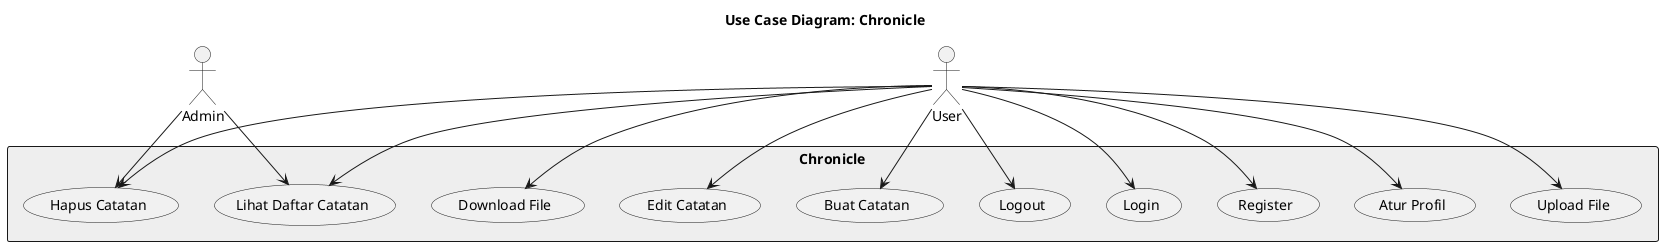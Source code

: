 @startuml Chronicle

!define RECTANGLE #EEEEEE
skinparam packageBackgroundColor RECTANGLE
skinparam defaultFontName Arial

title Use Case Diagram: Chronicle

actor "Admin" as Admin
actor "User" as User

rectangle Chronicle {
    usecase "Register" as UC_Register
    usecase "Login" as UC_Login
    usecase "Logout" as UC_Logout
    usecase "Buat Catatan" as UC_CreateNote
    usecase "Edit Catatan" as UC_EditNote
    usecase "Hapus Catatan" as UC_DeleteNote
    usecase "Lihat Daftar Catatan" as UC_ViewNotes
    usecase "Download File" as UC_DownloadFile
    usecase "Upload File" as UC_UploadFile
    usecase "Atur Profil" as UC_ManageProfile
}

User --> UC_Register
User --> UC_Login
User --> UC_Logout
User --> UC_CreateNote
User --> UC_EditNote
User --> UC_DeleteNote
User --> UC_ViewNotes
User --> UC_DownloadFile
User --> UC_UploadFile
User --> UC_ManageProfile

Admin --> UC_ViewNotes
Admin --> UC_DeleteNote

@enduml